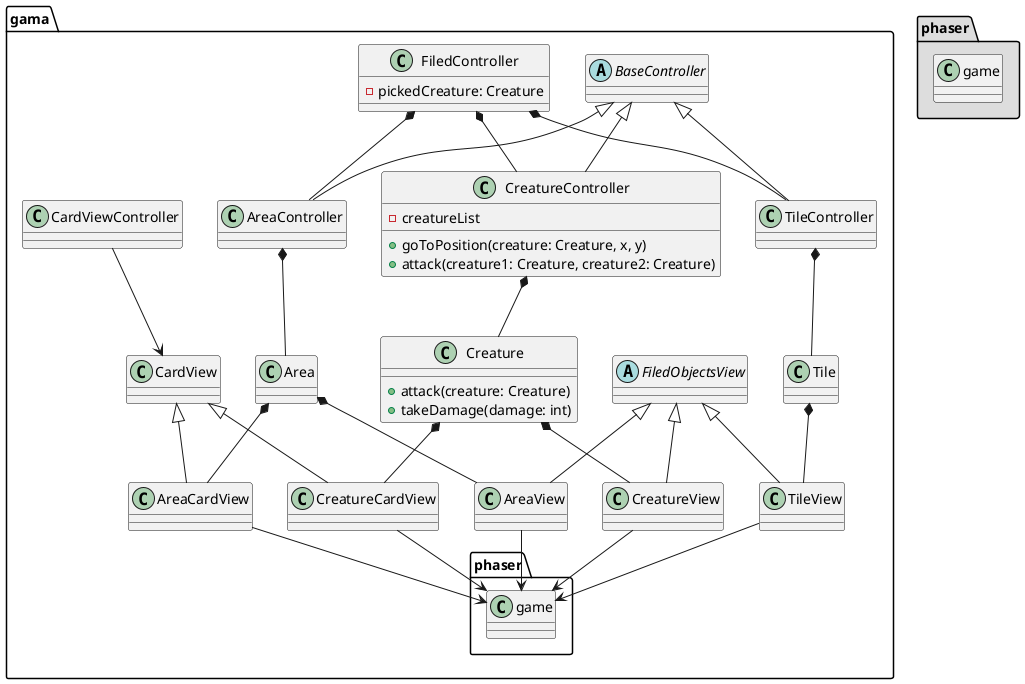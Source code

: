 @startuml

package "gama" {
    abstract class BaseController


    abstract class FiledObjectsView


    abstract class CardView


    class FiledController {
        - pickedCreature: Creature
    }
    FiledController *-- TileController
    FiledController *-- CreatureController
    FiledController *-- AreaController


    class CardView


    class CardViewController
    CardViewController --> CardView


    '''Tile'''
    class TileController
    BaseController <|-- TileController
    TileController *-- Tile


    class Tile
    Tile *-- TileView


    class TileView
    FiledObjectsView <|-- TileView
    TileView --> phaser.game


    '''Creature'''
    class CreatureController {
        - creatureList
        + goToPosition(creature: Creature, x, y)
        + attack(creature1: Creature, creature2: Creature)
    }
    BaseController <|-- CreatureController
    CreatureController *-- Creature


    class Creature {
        + attack(creature: Creature)
        + takeDamage(damage: int)
    }
    Creature *-- CreatureView
    Creature *-- CreatureCardView


    class CreatureView
    FiledObjectsView <|-- CreatureView
    CreatureView --> phaser.game


    class CreatureCardView
    CardView <|-- CreatureCardView
    CreatureCardView --> phaser.game


    '''Area'''
    class AreaController
    BaseController <|-- AreaController
    AreaController *-- Area


    class Area
    Area *-- AreaView
    Area *-- AreaCardView


    class AreaView
    FiledObjectsView <|-- AreaView
    AreaView --> phaser.game


    class AreaCardView
    CardView <|-- AreaCardView
    AreaCardView --> phaser.game
}


package "phaser" #DDDDDD {
    class game
}
@enduml